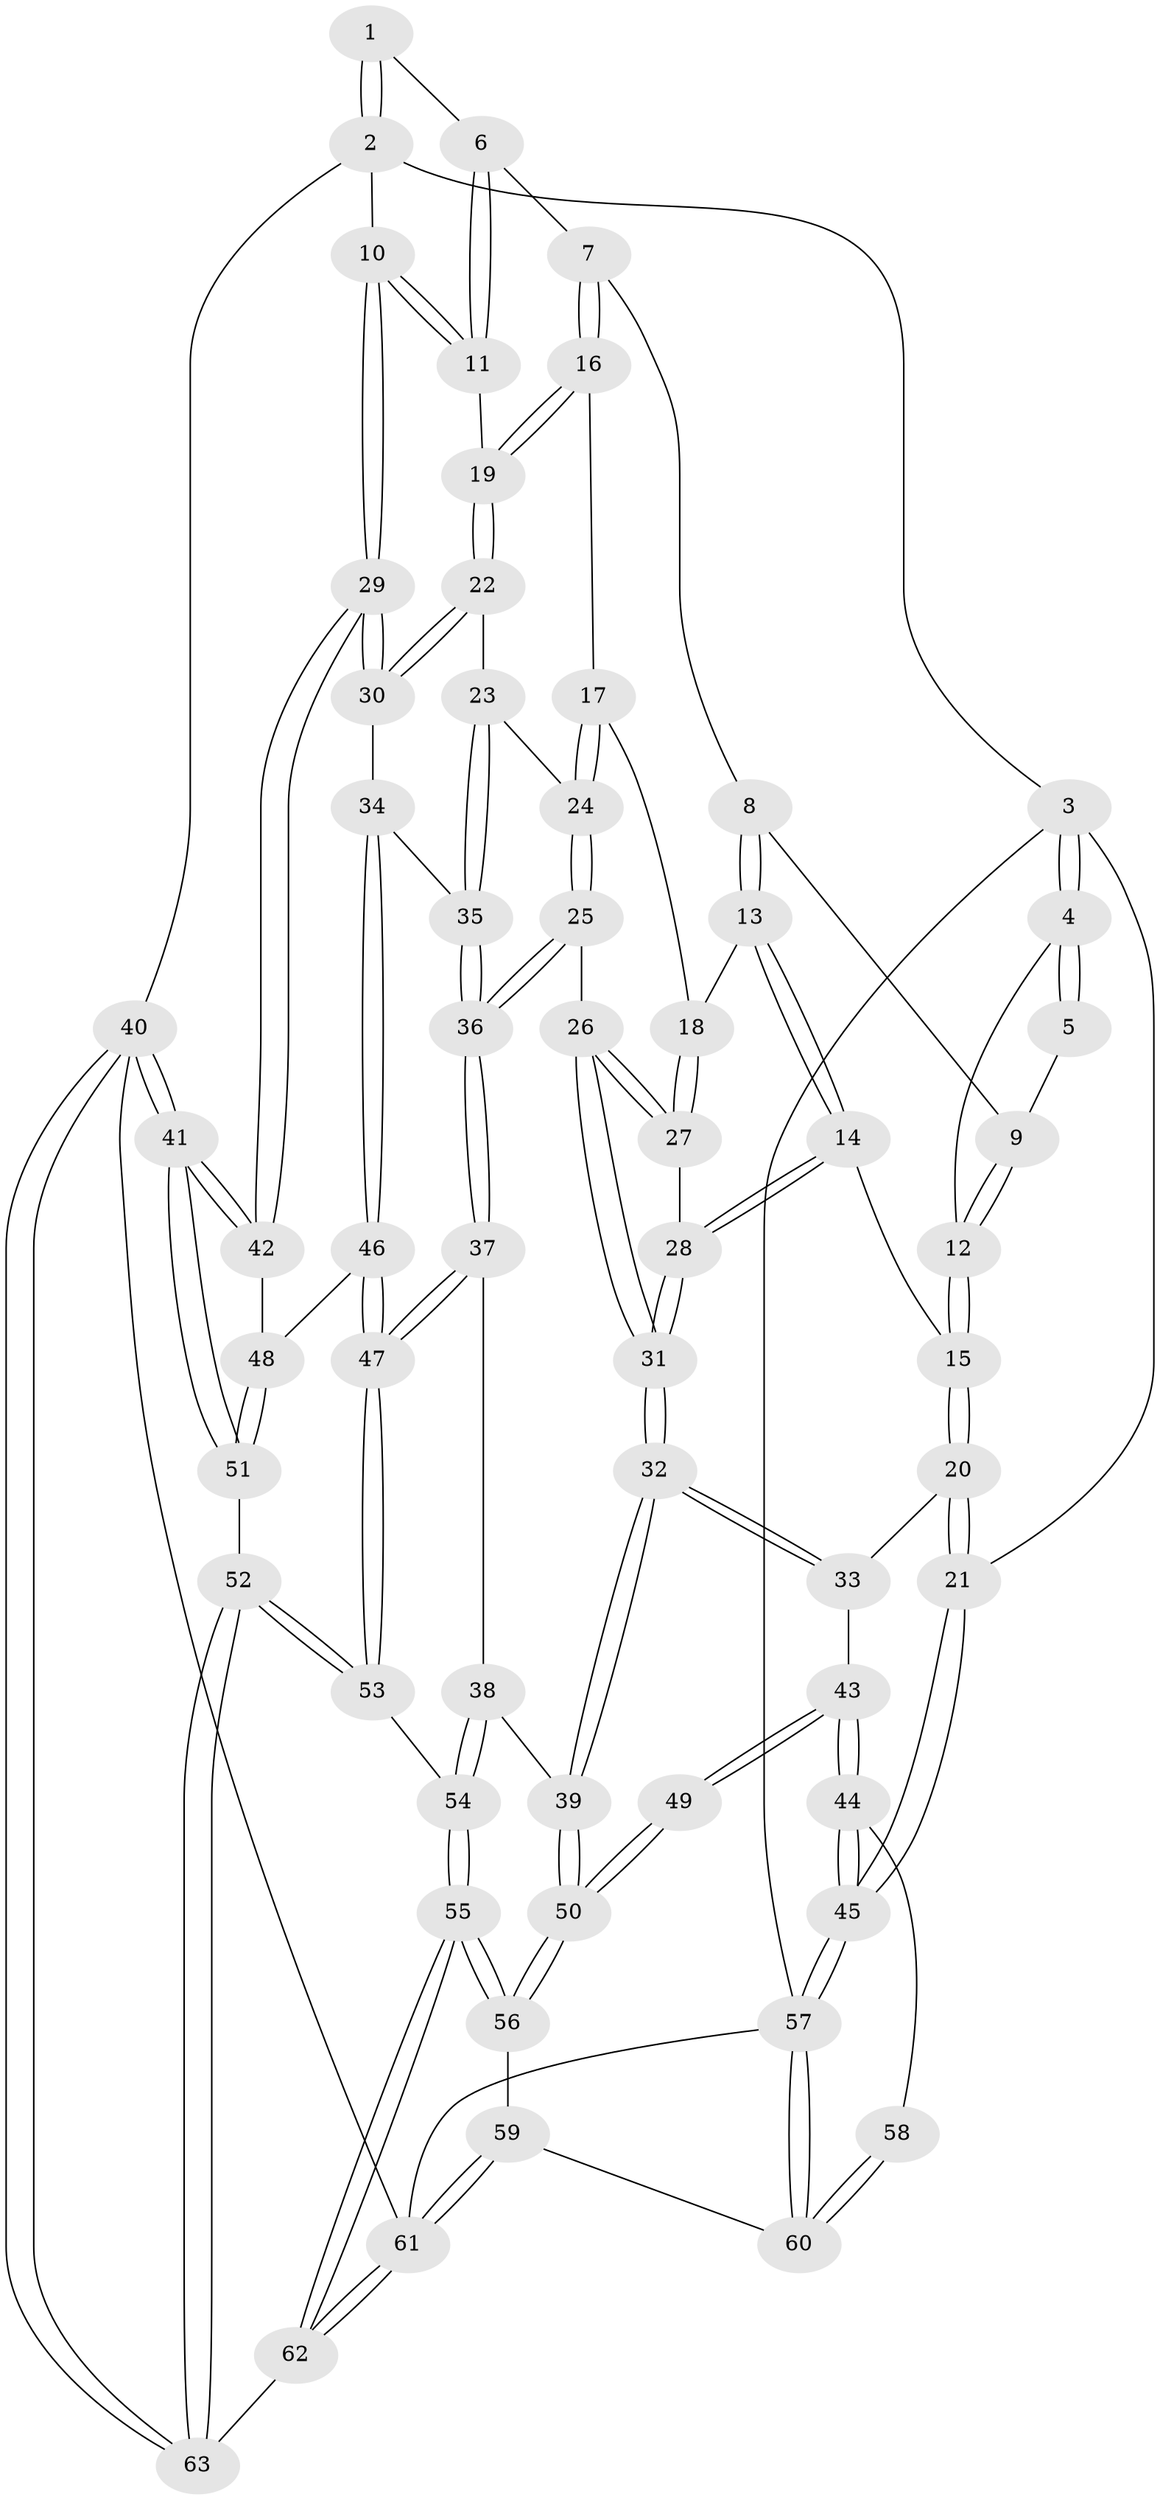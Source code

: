 // Generated by graph-tools (version 1.1) at 2025/00/03/09/25 05:00:57]
// undirected, 63 vertices, 154 edges
graph export_dot {
graph [start="1"]
  node [color=gray90,style=filled];
  1 [pos="+1+0"];
  2 [pos="+1+0"];
  3 [pos="+0+0"];
  4 [pos="+0.17228960115287267+0"];
  5 [pos="+0.6697855367524026+0"];
  6 [pos="+0.8118152664696767+0.09652670572229387"];
  7 [pos="+0.7047464711098036+0.13053223277045975"];
  8 [pos="+0.6618985722475529+0.09161801381259471"];
  9 [pos="+0.6609735975854403+0.07908036130400364"];
  10 [pos="+1+0"];
  11 [pos="+0.9165896258188535+0.18407998288231023"];
  12 [pos="+0.2165715754025957+0"];
  13 [pos="+0.44215168352251644+0.19505626384372626"];
  14 [pos="+0.3706857412196895+0.20951411041788628"];
  15 [pos="+0.28412289962050163+0.16403816050862785"];
  16 [pos="+0.720655921868503+0.20906691658976922"];
  17 [pos="+0.7058497365675529+0.2246472927716265"];
  18 [pos="+0.6465152127997886+0.26300474902087867"];
  19 [pos="+0.8633945718822742+0.29867410661187255"];
  20 [pos="+0.11842730137968502+0.39860993019255697"];
  21 [pos="+0+0.4416012014286983"];
  22 [pos="+0.8752995709912607+0.34889973848195094"];
  23 [pos="+0.7904173415247074+0.42764789983064316"];
  24 [pos="+0.7025633147732935+0.449635230505126"];
  25 [pos="+0.6973003085274778+0.4518630377270739"];
  26 [pos="+0.635107529580162+0.41718601802172345"];
  27 [pos="+0.613582374641074+0.386899220965119"];
  28 [pos="+0.4201936963205785+0.2914086980122124"];
  29 [pos="+1+0.43219910939442363"];
  30 [pos="+1+0.4200415994863968"];
  31 [pos="+0.43615907742803944+0.5366766834158937"];
  32 [pos="+0.4141813403651608+0.6070739564666812"];
  33 [pos="+0.13760797527940907+0.4279425123913687"];
  34 [pos="+0.8808761644725555+0.5885022981892832"];
  35 [pos="+0.8654698637428133+0.5720908255813814"];
  36 [pos="+0.6672794983052281+0.5932113651800258"];
  37 [pos="+0.6529387191460501+0.628885004446189"];
  38 [pos="+0.43772111244000467+0.6421133514471159"];
  39 [pos="+0.4203845922906943+0.629778805672738"];
  40 [pos="+1+1"];
  41 [pos="+1+0.9646710293240558"];
  42 [pos="+1+0.6475260348712317"];
  43 [pos="+0.15132283854357892+0.6382995708805976"];
  44 [pos="+0+0.693580767095499"];
  45 [pos="+0+0.6904641586794223"];
  46 [pos="+0.8916807135485776+0.6713441526750209"];
  47 [pos="+0.7296317902878001+0.7323472071412314"];
  48 [pos="+0.9294476503039643+0.6905619996337743"];
  49 [pos="+0.21042205915510145+0.7493880865653606"];
  50 [pos="+0.2200098466884191+0.7557747304161441"];
  51 [pos="+0.9305144663597463+0.8820122205049273"];
  52 [pos="+0.7188849162745432+0.9870726303475591"];
  53 [pos="+0.7033272895860654+0.9357318471674343"];
  54 [pos="+0.47407481859489325+0.78670089863452"];
  55 [pos="+0.308946903754989+1"];
  56 [pos="+0.22683829839673753+0.9049990237171962"];
  57 [pos="+0+0.8487536470860763"];
  58 [pos="+0.09640316038449699+0.754249748372535"];
  59 [pos="+0.057792167114124784+0.9127939013777493"];
  60 [pos="+0.031194594689100814+0.9030437497698182"];
  61 [pos="+0.0582349720788277+1"];
  62 [pos="+0.35589939961646744+1"];
  63 [pos="+0.6822436861875677+1"];
  1 -- 2;
  1 -- 2;
  1 -- 6;
  2 -- 3;
  2 -- 10;
  2 -- 40;
  3 -- 4;
  3 -- 4;
  3 -- 21;
  3 -- 57;
  4 -- 5;
  4 -- 5;
  4 -- 12;
  5 -- 9;
  6 -- 7;
  6 -- 11;
  6 -- 11;
  7 -- 8;
  7 -- 16;
  7 -- 16;
  8 -- 9;
  8 -- 13;
  8 -- 13;
  9 -- 12;
  9 -- 12;
  10 -- 11;
  10 -- 11;
  10 -- 29;
  10 -- 29;
  11 -- 19;
  12 -- 15;
  12 -- 15;
  13 -- 14;
  13 -- 14;
  13 -- 18;
  14 -- 15;
  14 -- 28;
  14 -- 28;
  15 -- 20;
  15 -- 20;
  16 -- 17;
  16 -- 19;
  16 -- 19;
  17 -- 18;
  17 -- 24;
  17 -- 24;
  18 -- 27;
  18 -- 27;
  19 -- 22;
  19 -- 22;
  20 -- 21;
  20 -- 21;
  20 -- 33;
  21 -- 45;
  21 -- 45;
  22 -- 23;
  22 -- 30;
  22 -- 30;
  23 -- 24;
  23 -- 35;
  23 -- 35;
  24 -- 25;
  24 -- 25;
  25 -- 26;
  25 -- 36;
  25 -- 36;
  26 -- 27;
  26 -- 27;
  26 -- 31;
  26 -- 31;
  27 -- 28;
  28 -- 31;
  28 -- 31;
  29 -- 30;
  29 -- 30;
  29 -- 42;
  29 -- 42;
  30 -- 34;
  31 -- 32;
  31 -- 32;
  32 -- 33;
  32 -- 33;
  32 -- 39;
  32 -- 39;
  33 -- 43;
  34 -- 35;
  34 -- 46;
  34 -- 46;
  35 -- 36;
  35 -- 36;
  36 -- 37;
  36 -- 37;
  37 -- 38;
  37 -- 47;
  37 -- 47;
  38 -- 39;
  38 -- 54;
  38 -- 54;
  39 -- 50;
  39 -- 50;
  40 -- 41;
  40 -- 41;
  40 -- 63;
  40 -- 63;
  40 -- 61;
  41 -- 42;
  41 -- 42;
  41 -- 51;
  41 -- 51;
  42 -- 48;
  43 -- 44;
  43 -- 44;
  43 -- 49;
  43 -- 49;
  44 -- 45;
  44 -- 45;
  44 -- 58;
  45 -- 57;
  45 -- 57;
  46 -- 47;
  46 -- 47;
  46 -- 48;
  47 -- 53;
  47 -- 53;
  48 -- 51;
  48 -- 51;
  49 -- 50;
  49 -- 50;
  50 -- 56;
  50 -- 56;
  51 -- 52;
  52 -- 53;
  52 -- 53;
  52 -- 63;
  52 -- 63;
  53 -- 54;
  54 -- 55;
  54 -- 55;
  55 -- 56;
  55 -- 56;
  55 -- 62;
  55 -- 62;
  56 -- 59;
  57 -- 60;
  57 -- 60;
  57 -- 61;
  58 -- 60;
  58 -- 60;
  59 -- 60;
  59 -- 61;
  59 -- 61;
  61 -- 62;
  61 -- 62;
  62 -- 63;
}
